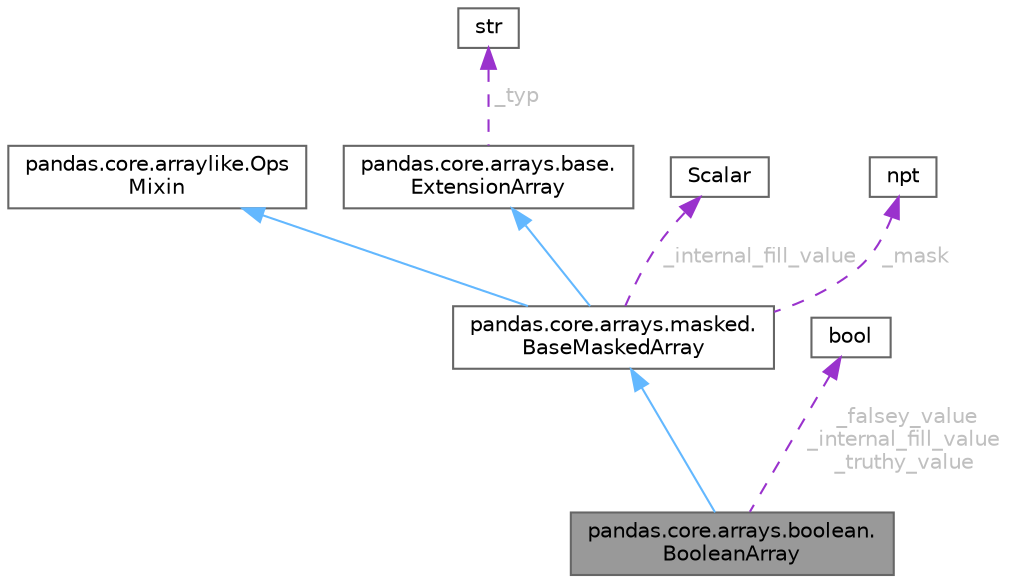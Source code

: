 digraph "pandas.core.arrays.boolean.BooleanArray"
{
 // LATEX_PDF_SIZE
  bgcolor="transparent";
  edge [fontname=Helvetica,fontsize=10,labelfontname=Helvetica,labelfontsize=10];
  node [fontname=Helvetica,fontsize=10,shape=box,height=0.2,width=0.4];
  Node1 [id="Node000001",label="pandas.core.arrays.boolean.\lBooleanArray",height=0.2,width=0.4,color="gray40", fillcolor="grey60", style="filled", fontcolor="black",tooltip=" "];
  Node2 -> Node1 [id="edge8_Node000001_Node000002",dir="back",color="steelblue1",style="solid",tooltip=" "];
  Node2 [id="Node000002",label="pandas.core.arrays.masked.\lBaseMaskedArray",height=0.2,width=0.4,color="gray40", fillcolor="white", style="filled",URL="$classpandas_1_1core_1_1arrays_1_1masked_1_1BaseMaskedArray.html",tooltip=" "];
  Node3 -> Node2 [id="edge9_Node000002_Node000003",dir="back",color="steelblue1",style="solid",tooltip=" "];
  Node3 [id="Node000003",label="pandas.core.arraylike.Ops\lMixin",height=0.2,width=0.4,color="gray40", fillcolor="white", style="filled",URL="$classpandas_1_1core_1_1arraylike_1_1OpsMixin.html",tooltip=" "];
  Node4 -> Node2 [id="edge10_Node000002_Node000004",dir="back",color="steelblue1",style="solid",tooltip=" "];
  Node4 [id="Node000004",label="pandas.core.arrays.base.\lExtensionArray",height=0.2,width=0.4,color="gray40", fillcolor="white", style="filled",URL="$classpandas_1_1core_1_1arrays_1_1base_1_1ExtensionArray.html",tooltip=" "];
  Node5 -> Node4 [id="edge11_Node000004_Node000005",dir="back",color="darkorchid3",style="dashed",tooltip=" ",label=" _typ",fontcolor="grey" ];
  Node5 [id="Node000005",label="str",height=0.2,width=0.4,color="gray40", fillcolor="white", style="filled",tooltip=" "];
  Node6 -> Node2 [id="edge12_Node000002_Node000006",dir="back",color="darkorchid3",style="dashed",tooltip=" ",label=" _internal_fill_value",fontcolor="grey" ];
  Node6 [id="Node000006",label="Scalar",height=0.2,width=0.4,color="gray40", fillcolor="white", style="filled",tooltip=" "];
  Node7 -> Node2 [id="edge13_Node000002_Node000007",dir="back",color="darkorchid3",style="dashed",tooltip=" ",label=" _mask",fontcolor="grey" ];
  Node7 [id="Node000007",label="npt",height=0.2,width=0.4,color="gray40", fillcolor="white", style="filled",tooltip=" "];
  Node8 -> Node1 [id="edge14_Node000001_Node000008",dir="back",color="darkorchid3",style="dashed",tooltip=" ",label=" _falsey_value\n_internal_fill_value\n_truthy_value",fontcolor="grey" ];
  Node8 [id="Node000008",label="bool",height=0.2,width=0.4,color="gray40", fillcolor="white", style="filled",tooltip=" "];
}
